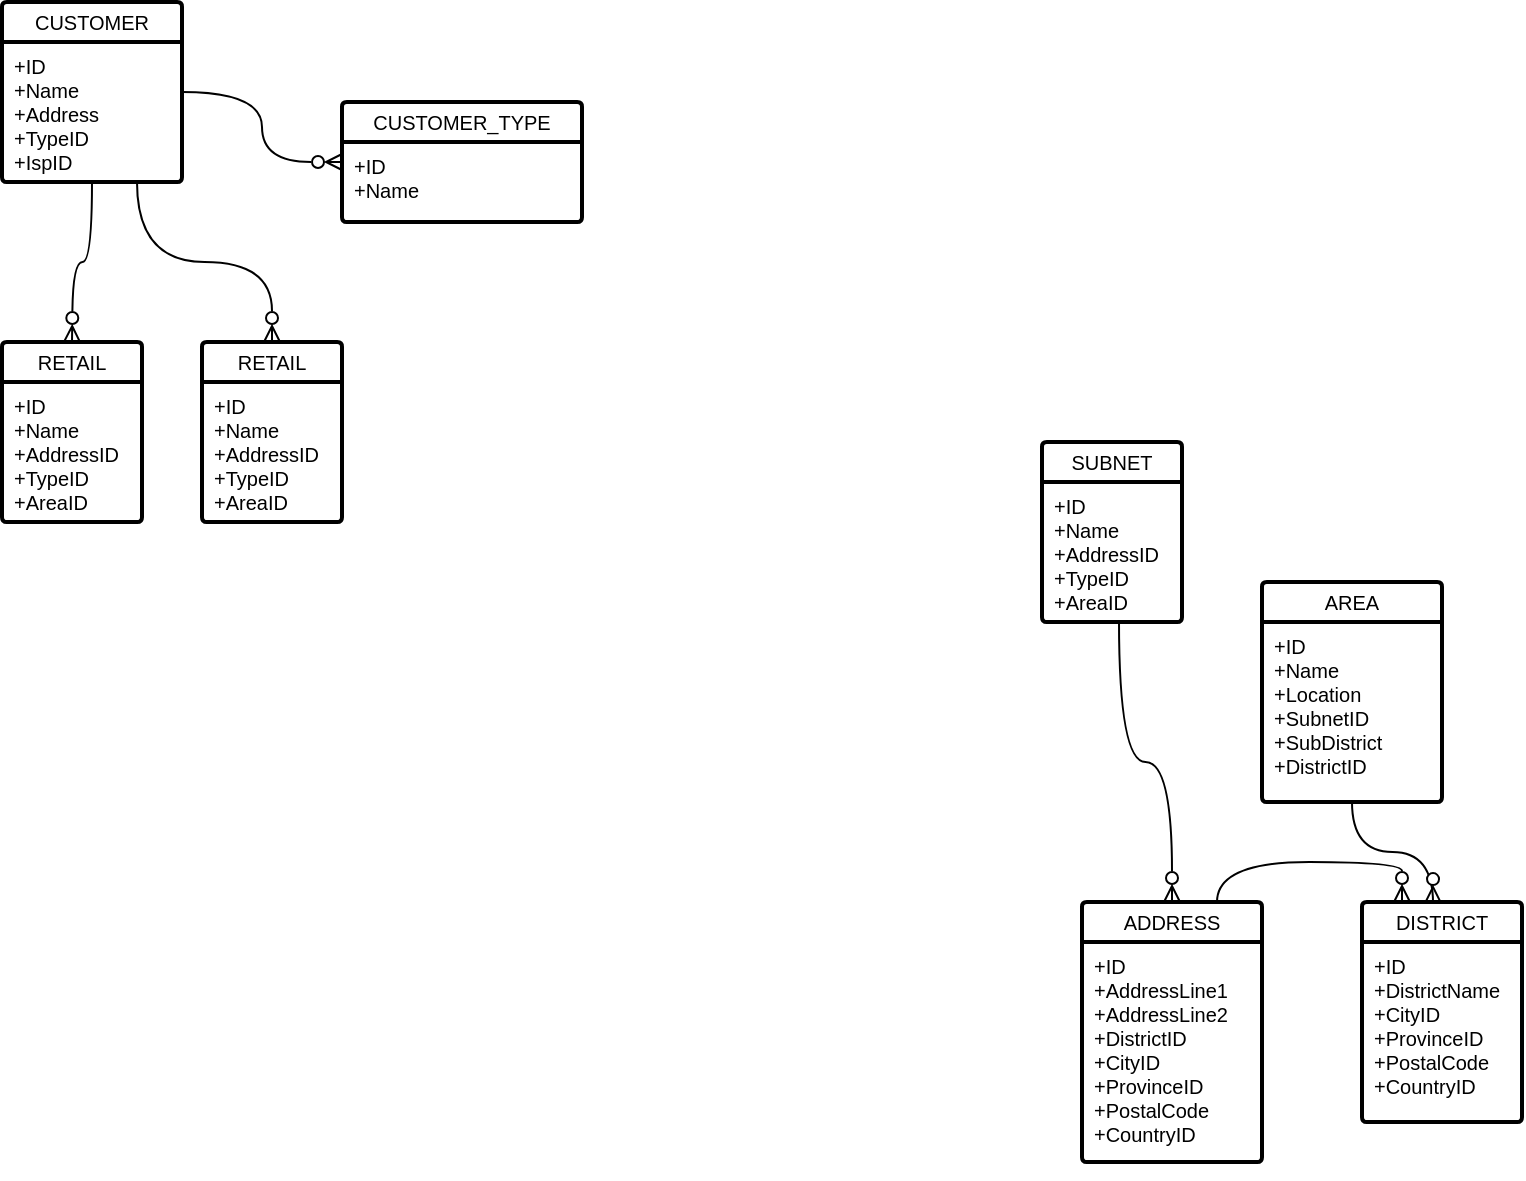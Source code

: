 <mxfile version="26.0.8">
  <diagram name="Page-1" id="JESkLsHgNt5hQmZOpS7D">
    <mxGraphModel dx="1037" dy="566" grid="1" gridSize="10" guides="1" tooltips="1" connect="1" arrows="1" fold="1" page="1" pageScale="1" pageWidth="1600" pageHeight="900" math="0" shadow="0">
      <root>
        <mxCell id="0" />
        <mxCell id="1" parent="0" />
        <mxCell id="UPwsFdYkb8ZGoSA7L8GP-16" value="CUSTOMER_TYPE" style="swimlane;childLayout=stackLayout;horizontal=1;startSize=20;horizontalStack=0;rounded=1;fontSize=10;fontStyle=0;strokeWidth=2;resizeParent=0;resizeLast=1;shadow=0;dashed=0;align=center;arcSize=4;whiteSpace=wrap;html=1;" vertex="1" parent="1">
          <mxGeometry x="230" y="100" width="120" height="60" as="geometry" />
        </mxCell>
        <mxCell id="UPwsFdYkb8ZGoSA7L8GP-17" value="+ID&lt;br&gt;+Name&lt;br&gt;&lt;div&gt;&lt;br&gt;&lt;/div&gt;" style="align=left;strokeColor=none;fillColor=none;spacingLeft=4;fontSize=10;verticalAlign=top;resizable=0;rotatable=0;part=1;html=1;" vertex="1" parent="UPwsFdYkb8ZGoSA7L8GP-16">
          <mxGeometry y="20" width="120" height="40" as="geometry" />
        </mxCell>
        <mxCell id="UPwsFdYkb8ZGoSA7L8GP-63" style="edgeStyle=orthogonalEdgeStyle;rounded=0;orthogonalLoop=1;jettySize=auto;html=1;exitX=0.5;exitY=1;exitDx=0;exitDy=0;" edge="1" parent="UPwsFdYkb8ZGoSA7L8GP-16" source="UPwsFdYkb8ZGoSA7L8GP-17" target="UPwsFdYkb8ZGoSA7L8GP-17">
          <mxGeometry relative="1" as="geometry" />
        </mxCell>
        <mxCell id="UPwsFdYkb8ZGoSA7L8GP-22" value="SUBNET" style="swimlane;childLayout=stackLayout;horizontal=1;startSize=20;horizontalStack=0;rounded=1;fontSize=10;fontStyle=0;strokeWidth=2;resizeParent=0;resizeLast=1;shadow=0;dashed=0;align=center;arcSize=4;whiteSpace=wrap;html=1;" vertex="1" parent="1">
          <mxGeometry x="580" y="270" width="70" height="90" as="geometry" />
        </mxCell>
        <mxCell id="UPwsFdYkb8ZGoSA7L8GP-23" value="+ID&lt;br&gt;+Name&lt;div&gt;+AddressID&lt;br&gt;+TypeID&lt;/div&gt;&lt;div&gt;+AreaID&lt;br&gt;&lt;div&gt;&lt;br&gt;&lt;/div&gt;&lt;/div&gt;" style="align=left;strokeColor=none;fillColor=none;spacingLeft=4;fontSize=10;verticalAlign=top;resizable=0;rotatable=0;part=1;html=1;" vertex="1" parent="UPwsFdYkb8ZGoSA7L8GP-22">
          <mxGeometry y="20" width="70" height="70" as="geometry" />
        </mxCell>
        <mxCell id="UPwsFdYkb8ZGoSA7L8GP-28" value="CUSTOMER" style="swimlane;childLayout=stackLayout;horizontal=1;startSize=20;horizontalStack=0;rounded=1;fontSize=10;fontStyle=0;strokeWidth=2;resizeParent=0;resizeLast=1;shadow=0;dashed=0;align=center;arcSize=4;whiteSpace=wrap;html=1;" vertex="1" parent="1">
          <mxGeometry x="60" y="50" width="90" height="90" as="geometry" />
        </mxCell>
        <mxCell id="UPwsFdYkb8ZGoSA7L8GP-29" value="+ID&lt;br&gt;+Name&lt;div&gt;+Address&lt;br&gt;+TypeID&lt;/div&gt;&lt;div&gt;+IspID&lt;br&gt;&lt;div&gt;&lt;br&gt;&lt;/div&gt;&lt;/div&gt;" style="align=left;strokeColor=none;fillColor=none;spacingLeft=4;fontSize=10;verticalAlign=top;resizable=0;rotatable=0;part=1;html=1;" vertex="1" parent="UPwsFdYkb8ZGoSA7L8GP-28">
          <mxGeometry y="20" width="90" height="70" as="geometry" />
        </mxCell>
        <mxCell id="UPwsFdYkb8ZGoSA7L8GP-33" value="AREA" style="swimlane;childLayout=stackLayout;horizontal=1;startSize=20;horizontalStack=0;rounded=1;fontSize=10;fontStyle=0;strokeWidth=2;resizeParent=0;resizeLast=1;shadow=0;dashed=0;align=center;arcSize=4;whiteSpace=wrap;html=1;" vertex="1" parent="1">
          <mxGeometry x="690" y="340" width="90" height="110" as="geometry" />
        </mxCell>
        <mxCell id="UPwsFdYkb8ZGoSA7L8GP-34" value="+ID&lt;br&gt;+Name&lt;div&gt;+Location&lt;/div&gt;&lt;div&gt;+SubnetID&lt;/div&gt;&lt;div&gt;+SubDistrict&lt;/div&gt;&lt;div&gt;+DistrictID&lt;br&gt;&lt;div&gt;&lt;br&gt;&lt;/div&gt;&lt;/div&gt;" style="align=left;strokeColor=none;fillColor=none;spacingLeft=4;fontSize=10;verticalAlign=top;resizable=0;rotatable=0;part=1;html=1;" vertex="1" parent="UPwsFdYkb8ZGoSA7L8GP-33">
          <mxGeometry y="20" width="90" height="90" as="geometry" />
        </mxCell>
        <mxCell id="UPwsFdYkb8ZGoSA7L8GP-35" style="edgeStyle=orthogonalEdgeStyle;rounded=0;orthogonalLoop=1;jettySize=auto;html=1;exitX=0.5;exitY=1;exitDx=0;exitDy=0;fontSize=10;" edge="1" parent="UPwsFdYkb8ZGoSA7L8GP-33" source="UPwsFdYkb8ZGoSA7L8GP-34" target="UPwsFdYkb8ZGoSA7L8GP-34">
          <mxGeometry relative="1" as="geometry" />
        </mxCell>
        <mxCell id="UPwsFdYkb8ZGoSA7L8GP-52" style="edgeStyle=orthogonalEdgeStyle;rounded=0;orthogonalLoop=1;jettySize=auto;html=1;exitX=0.75;exitY=0;exitDx=0;exitDy=0;entryX=0.25;entryY=0;entryDx=0;entryDy=0;endArrow=ERzeroToMany;endFill=0;curved=1;" edge="1" parent="1" source="UPwsFdYkb8ZGoSA7L8GP-36" target="UPwsFdYkb8ZGoSA7L8GP-42">
          <mxGeometry relative="1" as="geometry" />
        </mxCell>
        <mxCell id="UPwsFdYkb8ZGoSA7L8GP-36" value="ADDRESS" style="swimlane;childLayout=stackLayout;horizontal=1;startSize=20;horizontalStack=0;rounded=1;fontSize=10;fontStyle=0;strokeWidth=2;resizeParent=0;resizeLast=1;shadow=0;dashed=0;align=center;arcSize=4;whiteSpace=wrap;html=1;" vertex="1" parent="1">
          <mxGeometry x="600" y="500" width="90" height="130" as="geometry">
            <mxRectangle x="510" y="560" width="90" height="30" as="alternateBounds" />
          </mxGeometry>
        </mxCell>
        <mxCell id="UPwsFdYkb8ZGoSA7L8GP-37" value="+ID&lt;br&gt;+AddressLine1&lt;div&gt;+AddressLine2&lt;/div&gt;&lt;div&gt;+DistrictID&lt;/div&gt;&lt;div&gt;+CityID&lt;/div&gt;&lt;div&gt;+ProvinceID&lt;/div&gt;&lt;div&gt;+PostalCode&lt;/div&gt;&lt;div&gt;+CountryID&lt;br&gt;&lt;div&gt;&lt;br&gt;&lt;/div&gt;&lt;/div&gt;" style="align=left;strokeColor=none;fillColor=none;spacingLeft=4;fontSize=10;verticalAlign=top;resizable=0;rotatable=0;part=1;html=1;" vertex="1" parent="UPwsFdYkb8ZGoSA7L8GP-36">
          <mxGeometry y="20" width="90" height="110" as="geometry" />
        </mxCell>
        <mxCell id="UPwsFdYkb8ZGoSA7L8GP-38" style="edgeStyle=orthogonalEdgeStyle;rounded=0;orthogonalLoop=1;jettySize=auto;html=1;exitX=0.5;exitY=1;exitDx=0;exitDy=0;fontSize=10;" edge="1" parent="UPwsFdYkb8ZGoSA7L8GP-36" source="UPwsFdYkb8ZGoSA7L8GP-37" target="UPwsFdYkb8ZGoSA7L8GP-37">
          <mxGeometry relative="1" as="geometry" />
        </mxCell>
        <mxCell id="UPwsFdYkb8ZGoSA7L8GP-42" value="DISTRICT" style="swimlane;childLayout=stackLayout;horizontal=1;startSize=20;horizontalStack=0;rounded=1;fontSize=10;fontStyle=0;strokeWidth=2;resizeParent=0;resizeLast=1;shadow=0;dashed=0;align=center;arcSize=4;whiteSpace=wrap;html=1;" vertex="1" parent="1">
          <mxGeometry x="740" y="500" width="80" height="110" as="geometry">
            <mxRectangle x="660" y="560" width="90" height="30" as="alternateBounds" />
          </mxGeometry>
        </mxCell>
        <mxCell id="UPwsFdYkb8ZGoSA7L8GP-43" value="+ID&lt;br&gt;+DistrictName&lt;div&gt;+CityID&lt;/div&gt;&lt;div&gt;+ProvinceID&lt;/div&gt;&lt;div&gt;+PostalCode&lt;/div&gt;&lt;div&gt;+CountryID&lt;/div&gt;" style="align=left;strokeColor=none;fillColor=none;spacingLeft=4;fontSize=10;verticalAlign=top;resizable=0;rotatable=0;part=1;html=1;" vertex="1" parent="UPwsFdYkb8ZGoSA7L8GP-42">
          <mxGeometry y="20" width="80" height="90" as="geometry" />
        </mxCell>
        <mxCell id="UPwsFdYkb8ZGoSA7L8GP-44" style="edgeStyle=orthogonalEdgeStyle;rounded=0;orthogonalLoop=1;jettySize=auto;html=1;exitX=0.5;exitY=1;exitDx=0;exitDy=0;fontSize=10;" edge="1" parent="UPwsFdYkb8ZGoSA7L8GP-42" source="UPwsFdYkb8ZGoSA7L8GP-43" target="UPwsFdYkb8ZGoSA7L8GP-43">
          <mxGeometry relative="1" as="geometry" />
        </mxCell>
        <mxCell id="UPwsFdYkb8ZGoSA7L8GP-48" value="" style="fontSize=12;html=1;endArrow=ERzeroToMany;endFill=1;rounded=0;entryX=0.444;entryY=0.005;entryDx=0;entryDy=0;entryPerimeter=0;strokeColor=default;edgeStyle=orthogonalEdgeStyle;curved=1;" edge="1" parent="1" source="UPwsFdYkb8ZGoSA7L8GP-34" target="UPwsFdYkb8ZGoSA7L8GP-42">
          <mxGeometry width="100" height="100" relative="1" as="geometry">
            <mxPoint x="610" y="453" as="sourcePoint" />
            <mxPoint x="610" y="540" as="targetPoint" />
          </mxGeometry>
        </mxCell>
        <mxCell id="UPwsFdYkb8ZGoSA7L8GP-51" style="edgeStyle=orthogonalEdgeStyle;rounded=0;orthogonalLoop=1;jettySize=auto;html=1;exitX=0.55;exitY=0.993;exitDx=0;exitDy=0;entryX=0.5;entryY=0;entryDx=0;entryDy=0;endArrow=ERzeroToMany;endFill=0;curved=1;exitPerimeter=0;" edge="1" parent="1" source="UPwsFdYkb8ZGoSA7L8GP-23" target="UPwsFdYkb8ZGoSA7L8GP-36">
          <mxGeometry relative="1" as="geometry" />
        </mxCell>
        <mxCell id="UPwsFdYkb8ZGoSA7L8GP-55" style="edgeStyle=orthogonalEdgeStyle;rounded=0;orthogonalLoop=1;jettySize=auto;html=1;exitX=1;exitY=0.5;exitDx=0;exitDy=0;entryX=0;entryY=0.25;entryDx=0;entryDy=0;endArrow=ERzeroToMany;endFill=0;curved=1;" edge="1" parent="1" source="UPwsFdYkb8ZGoSA7L8GP-28" target="UPwsFdYkb8ZGoSA7L8GP-17">
          <mxGeometry relative="1" as="geometry" />
        </mxCell>
        <mxCell id="UPwsFdYkb8ZGoSA7L8GP-56" value="RETAIL" style="swimlane;childLayout=stackLayout;horizontal=1;startSize=20;horizontalStack=0;rounded=1;fontSize=10;fontStyle=0;strokeWidth=2;resizeParent=0;resizeLast=1;shadow=0;dashed=0;align=center;arcSize=4;whiteSpace=wrap;html=1;" vertex="1" parent="1">
          <mxGeometry x="60" y="220" width="70" height="90" as="geometry" />
        </mxCell>
        <mxCell id="UPwsFdYkb8ZGoSA7L8GP-57" value="+ID&lt;br&gt;+Name&lt;div&gt;+AddressID&lt;br&gt;+TypeID&lt;/div&gt;&lt;div&gt;+AreaID&lt;br&gt;&lt;div&gt;&lt;br&gt;&lt;/div&gt;&lt;/div&gt;" style="align=left;strokeColor=none;fillColor=none;spacingLeft=4;fontSize=10;verticalAlign=top;resizable=0;rotatable=0;part=1;html=1;" vertex="1" parent="UPwsFdYkb8ZGoSA7L8GP-56">
          <mxGeometry y="20" width="70" height="70" as="geometry" />
        </mxCell>
        <mxCell id="UPwsFdYkb8ZGoSA7L8GP-59" value="RETAIL" style="swimlane;childLayout=stackLayout;horizontal=1;startSize=20;horizontalStack=0;rounded=1;fontSize=10;fontStyle=0;strokeWidth=2;resizeParent=0;resizeLast=1;shadow=0;dashed=0;align=center;arcSize=4;whiteSpace=wrap;html=1;" vertex="1" parent="1">
          <mxGeometry x="160" y="220" width="70" height="90" as="geometry" />
        </mxCell>
        <mxCell id="UPwsFdYkb8ZGoSA7L8GP-60" value="+ID&lt;br&gt;+Name&lt;div&gt;+AddressID&lt;br&gt;+TypeID&lt;/div&gt;&lt;div&gt;+AreaID&lt;br&gt;&lt;div&gt;&lt;br&gt;&lt;/div&gt;&lt;/div&gt;" style="align=left;strokeColor=none;fillColor=none;spacingLeft=4;fontSize=10;verticalAlign=top;resizable=0;rotatable=0;part=1;html=1;" vertex="1" parent="UPwsFdYkb8ZGoSA7L8GP-59">
          <mxGeometry y="20" width="70" height="70" as="geometry" />
        </mxCell>
        <mxCell id="UPwsFdYkb8ZGoSA7L8GP-61" style="edgeStyle=orthogonalEdgeStyle;rounded=0;orthogonalLoop=1;jettySize=auto;html=1;exitX=0.5;exitY=1;exitDx=0;exitDy=0;endArrow=ERzeroToMany;endFill=0;curved=1;" edge="1" parent="1" source="UPwsFdYkb8ZGoSA7L8GP-29">
          <mxGeometry relative="1" as="geometry">
            <mxPoint x="95" y="220" as="targetPoint" />
          </mxGeometry>
        </mxCell>
        <mxCell id="UPwsFdYkb8ZGoSA7L8GP-62" style="edgeStyle=orthogonalEdgeStyle;rounded=0;orthogonalLoop=1;jettySize=auto;html=1;exitX=0.75;exitY=1;exitDx=0;exitDy=0;entryX=0.5;entryY=0;entryDx=0;entryDy=0;curved=1;endArrow=ERzeroToMany;endFill=0;" edge="1" parent="1" source="UPwsFdYkb8ZGoSA7L8GP-29" target="UPwsFdYkb8ZGoSA7L8GP-59">
          <mxGeometry relative="1" as="geometry" />
        </mxCell>
      </root>
    </mxGraphModel>
  </diagram>
</mxfile>
